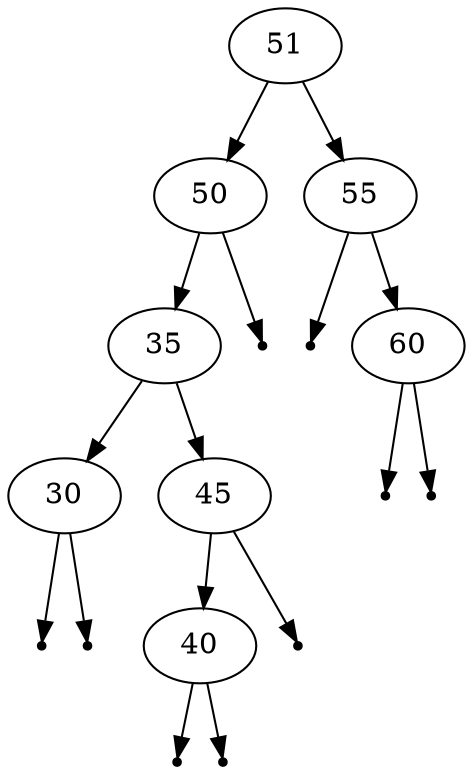 digraph {
"51"[label="51"];
"50"[label="50"];
"35"[label="35"];
"30"[label="30"];
null1 [shape=point];
null2 [shape=point];
"30" -> null1;
"30" -> null2;
"45"[label="45"];
"40"[label="40"];
null3 [shape=point];
null4 [shape=point];
"40" -> null3;
"40" -> null4;
null5 [shape=point];
"45" -> "40";
"45" -> null5;
"35" -> "30";
"35" -> "45";
null6 [shape=point];
"50" -> "35";
"50" -> null6;
"55"[label="55"];
null7 [shape=point];
"60"[label="60"];
null8 [shape=point];
null9 [shape=point];
"60" -> null8;
"60" -> null9;
"55" -> null7;
"55" -> "60";
"51" -> "50";
"51" -> "55";
}